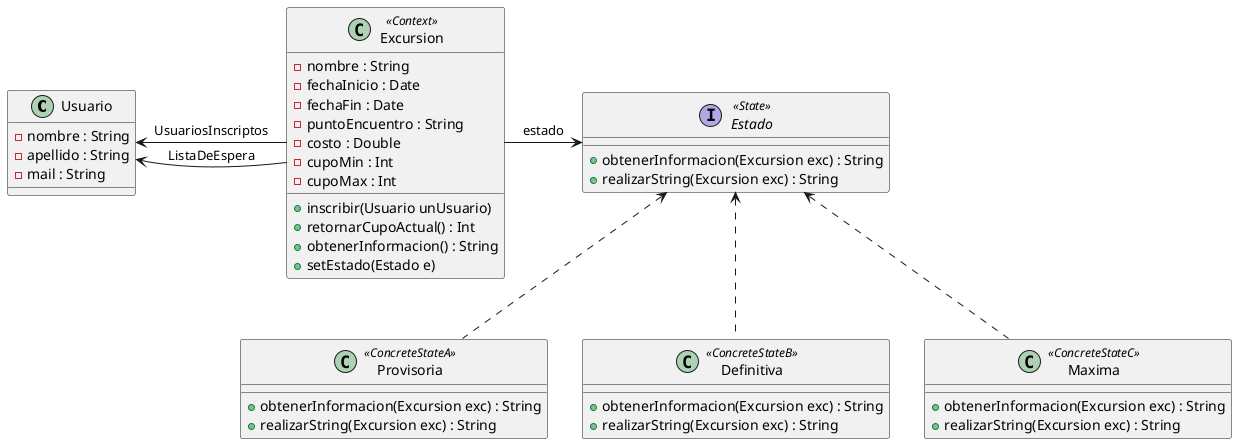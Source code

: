 @startuml Ejercicio6

Usuario <- Excursion : UsuariosInscriptos 
Usuario <- Excursion : ListaDeEspera
Excursion -> Estado : estado
Estado <.. Provisoria
Estado <.. Definitiva
Estado <.. Maxima

class Excursion <<Context>> {
    -nombre : String
    -fechaInicio : Date 
    -fechaFin : Date 
    -puntoEncuentro : String 
    -costo : Double 
    -cupoMin : Int 
    -cupoMax : Int 
    +inscribir(Usuario unUsuario)
    +retornarCupoActual() : Int
    +obtenerInformacion() : String
    +setEstado(Estado e)
}

class Usuario {
    -nombre : String 
    -apellido : String 
    -mail : String 

}

interface Estado <<State>> {
    +obtenerInformacion(Excursion exc) : String
    +realizarString(Excursion exc) : String
}

class Provisoria <<ConcreteStateA>> {
    +obtenerInformacion(Excursion exc) : String
    +realizarString(Excursion exc) : String
}

class Definitiva <<ConcreteStateB>> {
    +obtenerInformacion(Excursion exc) : String
    +realizarString(Excursion exc) : String
}

class Maxima <<ConcreteStateC>> {
    +obtenerInformacion(Excursion exc) : String
    +realizarString(Excursion exc) : String
}

@enduml